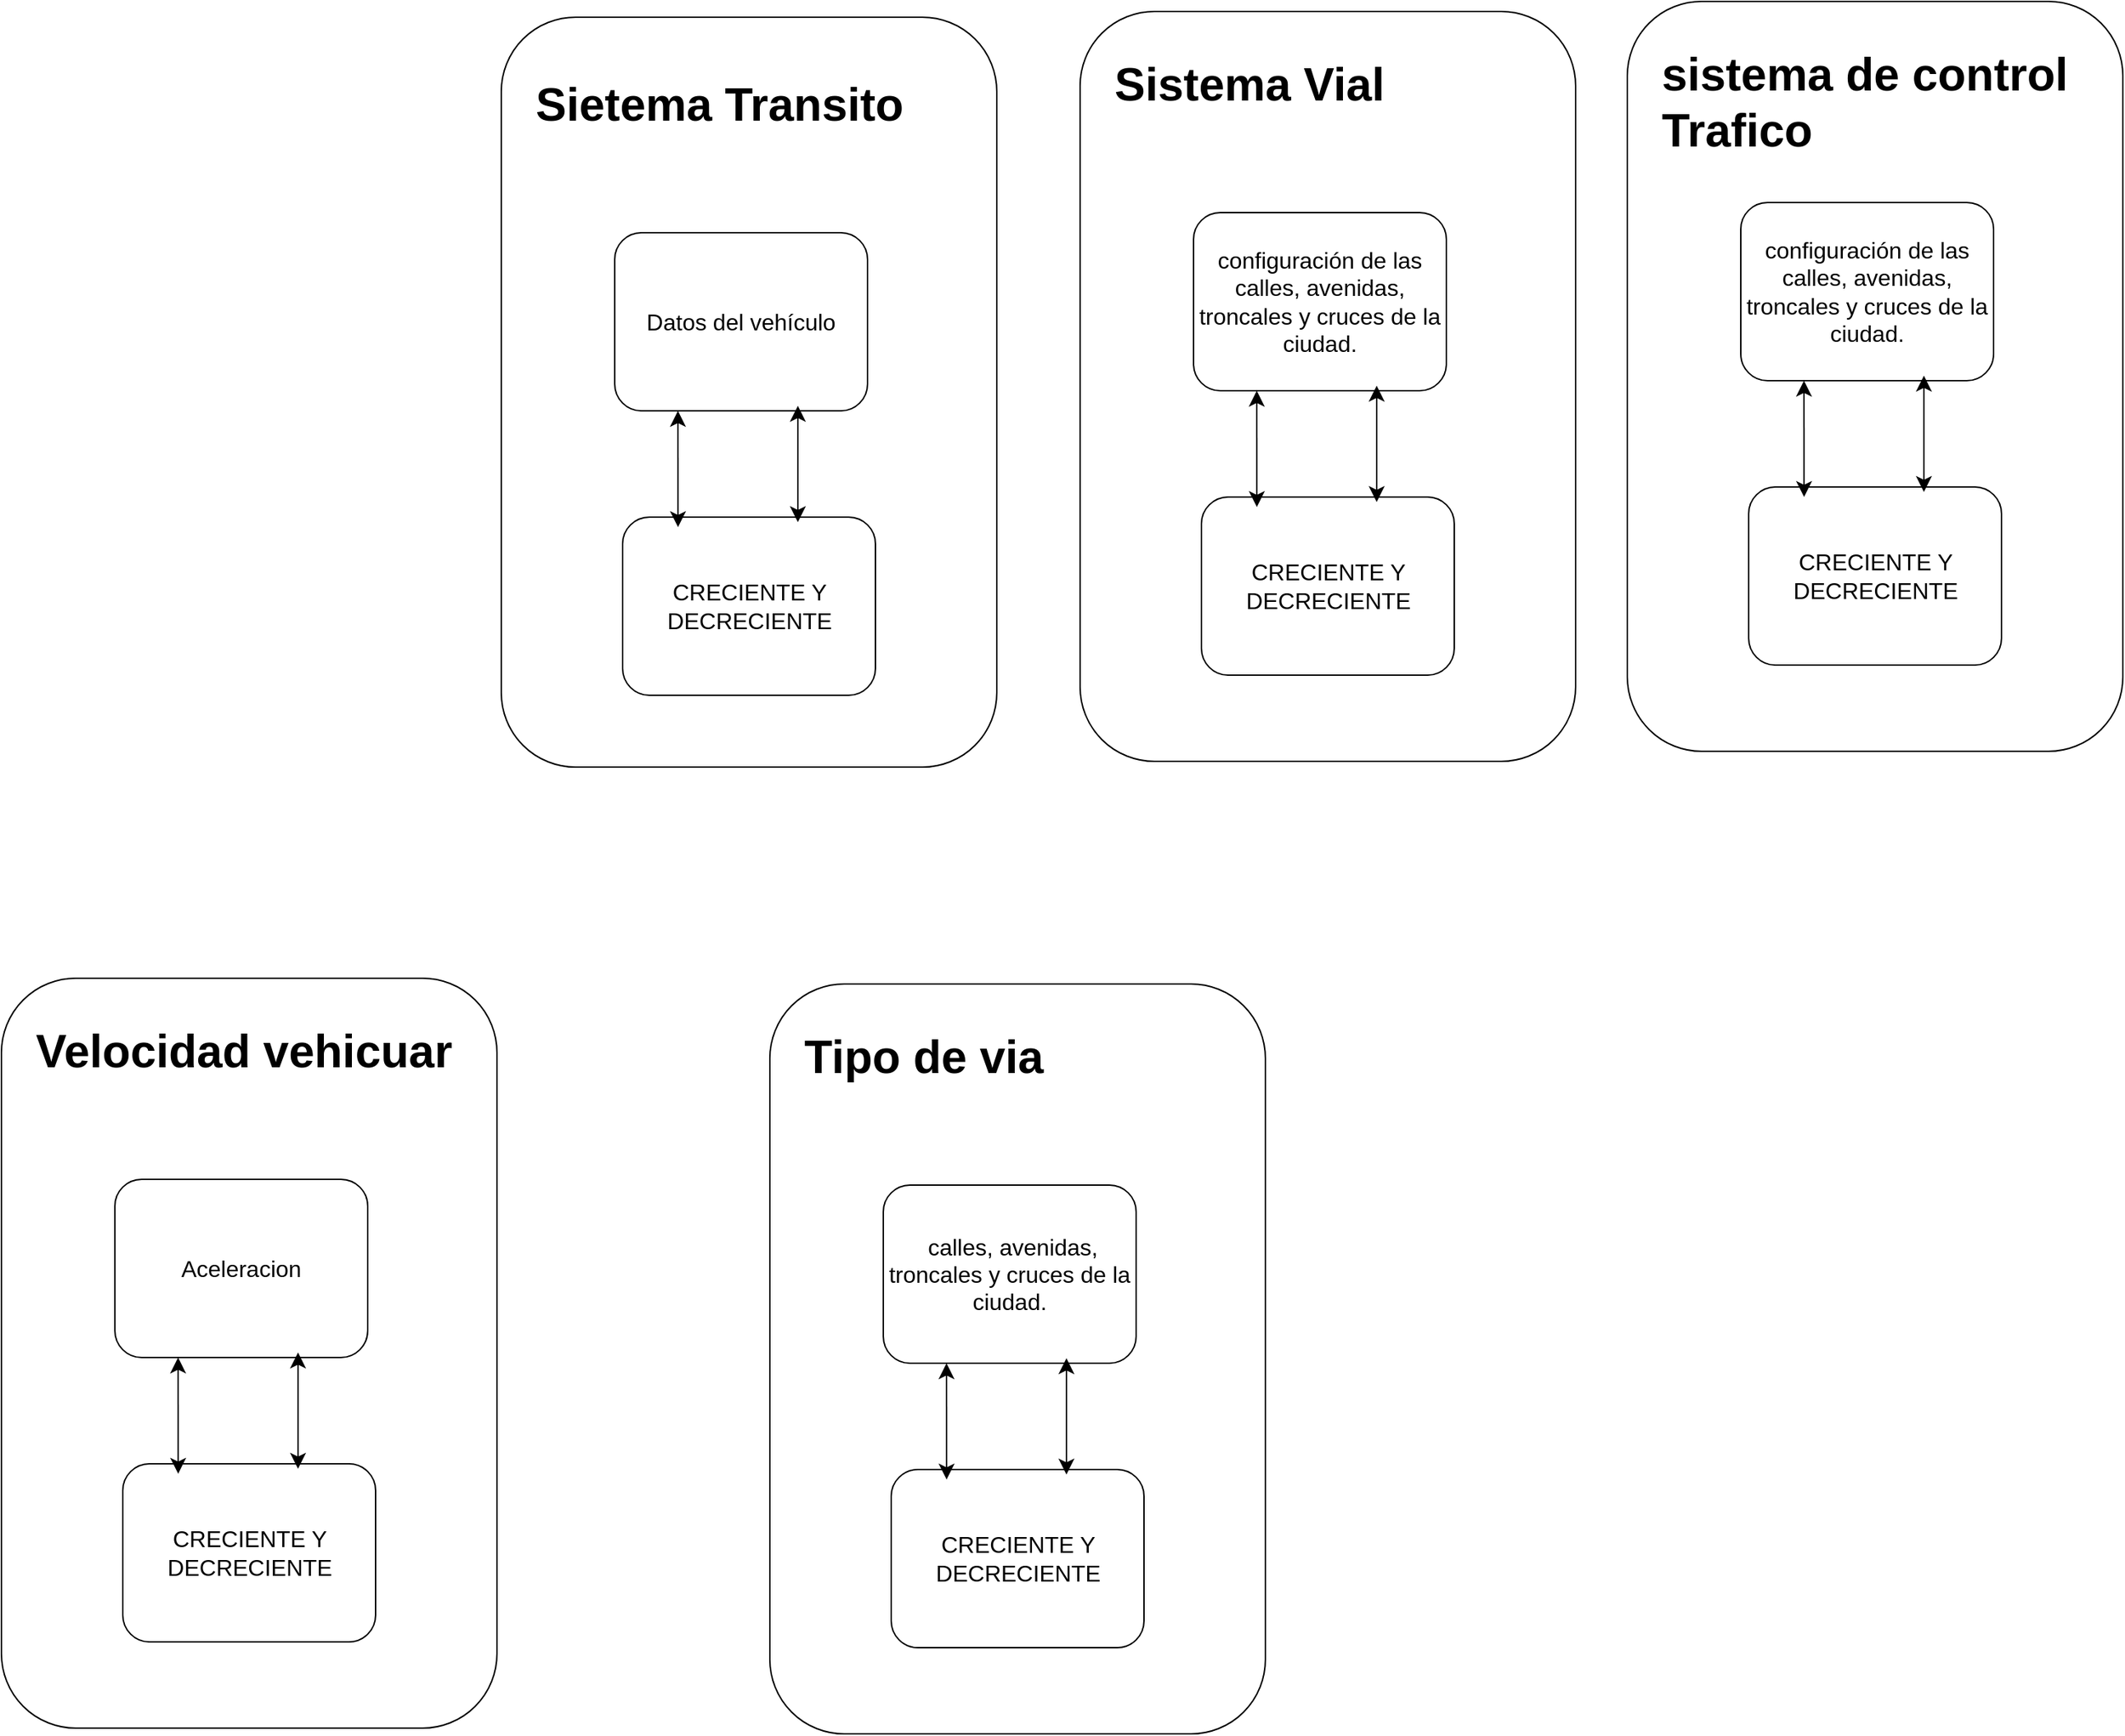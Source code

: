 <mxfile version="22.0.4" type="github">
  <diagram name="Página-1" id="AysnGzca34H0bqwZpEvq">
    <mxGraphModel dx="2785" dy="965" grid="0" gridSize="10" guides="1" tooltips="1" connect="1" arrows="1" fold="1" page="0" pageScale="1" pageWidth="827" pageHeight="1169" math="0" shadow="0">
      <root>
        <mxCell id="0" />
        <mxCell id="1" parent="0" />
        <mxCell id="18RmB45_xBtrGWVuBtpT-28" value="" style="group" vertex="1" connectable="0" parent="1">
          <mxGeometry x="-815" y="693" width="345" height="522" as="geometry" />
        </mxCell>
        <mxCell id="18RmB45_xBtrGWVuBtpT-22" value="" style="rounded=1;whiteSpace=wrap;html=1;fontSize=16;" vertex="1" parent="18RmB45_xBtrGWVuBtpT-28">
          <mxGeometry width="345" height="522" as="geometry" />
        </mxCell>
        <mxCell id="18RmB45_xBtrGWVuBtpT-23" value="Aceleracion" style="rounded=1;whiteSpace=wrap;html=1;fontSize=16;" vertex="1" parent="18RmB45_xBtrGWVuBtpT-28">
          <mxGeometry x="79" y="140" width="176" height="124" as="geometry" />
        </mxCell>
        <mxCell id="18RmB45_xBtrGWVuBtpT-24" value="CRECIENTE Y DECRECIENTE" style="rounded=1;whiteSpace=wrap;html=1;fontSize=16;" vertex="1" parent="18RmB45_xBtrGWVuBtpT-28">
          <mxGeometry x="84.5" y="338" width="176" height="124" as="geometry" />
        </mxCell>
        <mxCell id="18RmB45_xBtrGWVuBtpT-25" value="" style="endArrow=classic;startArrow=classic;html=1;rounded=0;fontSize=12;startSize=8;endSize=8;curved=1;entryX=0.25;entryY=1;entryDx=0;entryDy=0;exitX=0.219;exitY=0.056;exitDx=0;exitDy=0;exitPerimeter=0;" edge="1" parent="18RmB45_xBtrGWVuBtpT-28" source="18RmB45_xBtrGWVuBtpT-24" target="18RmB45_xBtrGWVuBtpT-23">
          <mxGeometry width="50" height="50" relative="1" as="geometry">
            <mxPoint x="59.5" y="577" as="sourcePoint" />
            <mxPoint x="109.5" y="527" as="targetPoint" />
          </mxGeometry>
        </mxCell>
        <mxCell id="18RmB45_xBtrGWVuBtpT-26" value="" style="endArrow=classic;startArrow=classic;html=1;rounded=0;fontSize=12;startSize=8;endSize=8;curved=1;entryX=0.25;entryY=1;entryDx=0;entryDy=0;exitX=0.219;exitY=0.056;exitDx=0;exitDy=0;exitPerimeter=0;" edge="1" parent="18RmB45_xBtrGWVuBtpT-28">
          <mxGeometry width="50" height="50" relative="1" as="geometry">
            <mxPoint x="206.5" y="341.5" as="sourcePoint" />
            <mxPoint x="206.5" y="260.5" as="targetPoint" />
          </mxGeometry>
        </mxCell>
        <mxCell id="18RmB45_xBtrGWVuBtpT-27" value="&lt;h1&gt;Velocidad vehicuar&lt;/h1&gt;" style="text;html=1;strokeColor=none;fillColor=none;spacing=5;spacingTop=-20;whiteSpace=wrap;overflow=hidden;rounded=0;fontSize=16;" vertex="1" parent="18RmB45_xBtrGWVuBtpT-28">
          <mxGeometry x="18.5" y="21" width="319.5" height="86" as="geometry" />
        </mxCell>
        <mxCell id="18RmB45_xBtrGWVuBtpT-29" value="" style="group" vertex="1" connectable="0" parent="1">
          <mxGeometry x="-467" y="24" width="345" height="522" as="geometry" />
        </mxCell>
        <mxCell id="18RmB45_xBtrGWVuBtpT-3" value="" style="rounded=1;whiteSpace=wrap;html=1;fontSize=16;" vertex="1" parent="18RmB45_xBtrGWVuBtpT-29">
          <mxGeometry width="345" height="522" as="geometry" />
        </mxCell>
        <mxCell id="18RmB45_xBtrGWVuBtpT-4" value="Datos del vehículo" style="rounded=1;whiteSpace=wrap;html=1;fontSize=16;" vertex="1" parent="18RmB45_xBtrGWVuBtpT-29">
          <mxGeometry x="79" y="150" width="176" height="124" as="geometry" />
        </mxCell>
        <mxCell id="18RmB45_xBtrGWVuBtpT-5" value="CRECIENTE Y DECRECIENTE" style="rounded=1;whiteSpace=wrap;html=1;fontSize=16;" vertex="1" parent="18RmB45_xBtrGWVuBtpT-29">
          <mxGeometry x="84.5" y="348" width="176" height="124" as="geometry" />
        </mxCell>
        <mxCell id="18RmB45_xBtrGWVuBtpT-6" value="" style="endArrow=classic;startArrow=classic;html=1;rounded=0;fontSize=12;startSize=8;endSize=8;curved=1;entryX=0.25;entryY=1;entryDx=0;entryDy=0;exitX=0.219;exitY=0.056;exitDx=0;exitDy=0;exitPerimeter=0;" edge="1" parent="18RmB45_xBtrGWVuBtpT-29" source="18RmB45_xBtrGWVuBtpT-5" target="18RmB45_xBtrGWVuBtpT-4">
          <mxGeometry width="50" height="50" relative="1" as="geometry">
            <mxPoint x="59.5" y="587" as="sourcePoint" />
            <mxPoint x="109.5" y="537" as="targetPoint" />
          </mxGeometry>
        </mxCell>
        <mxCell id="18RmB45_xBtrGWVuBtpT-7" value="" style="endArrow=classic;startArrow=classic;html=1;rounded=0;fontSize=12;startSize=8;endSize=8;curved=1;entryX=0.25;entryY=1;entryDx=0;entryDy=0;exitX=0.219;exitY=0.056;exitDx=0;exitDy=0;exitPerimeter=0;" edge="1" parent="18RmB45_xBtrGWVuBtpT-29">
          <mxGeometry width="50" height="50" relative="1" as="geometry">
            <mxPoint x="206.5" y="351.5" as="sourcePoint" />
            <mxPoint x="206.5" y="270.5" as="targetPoint" />
          </mxGeometry>
        </mxCell>
        <mxCell id="18RmB45_xBtrGWVuBtpT-8" value="&lt;h1&gt;Sietema Transito&lt;/h1&gt;" style="text;html=1;strokeColor=none;fillColor=none;spacing=5;spacingTop=-20;whiteSpace=wrap;overflow=hidden;rounded=0;fontSize=16;" vertex="1" parent="18RmB45_xBtrGWVuBtpT-29">
          <mxGeometry x="18.5" y="31" width="319.5" height="86" as="geometry" />
        </mxCell>
        <mxCell id="18RmB45_xBtrGWVuBtpT-30" value="" style="group" vertex="1" connectable="0" parent="1">
          <mxGeometry x="317" y="13" width="345" height="522" as="geometry" />
        </mxCell>
        <mxCell id="18RmB45_xBtrGWVuBtpT-9" value="" style="rounded=1;whiteSpace=wrap;html=1;fontSize=16;" vertex="1" parent="18RmB45_xBtrGWVuBtpT-30">
          <mxGeometry width="345" height="522" as="geometry" />
        </mxCell>
        <mxCell id="18RmB45_xBtrGWVuBtpT-10" value="configuración de las calles, avenidas, troncales y cruces de la ciudad." style="rounded=1;whiteSpace=wrap;html=1;fontSize=16;" vertex="1" parent="18RmB45_xBtrGWVuBtpT-30">
          <mxGeometry x="79" y="140" width="176" height="124" as="geometry" />
        </mxCell>
        <mxCell id="18RmB45_xBtrGWVuBtpT-11" value="CRECIENTE Y DECRECIENTE" style="rounded=1;whiteSpace=wrap;html=1;fontSize=16;" vertex="1" parent="18RmB45_xBtrGWVuBtpT-30">
          <mxGeometry x="84.5" y="338" width="176" height="124" as="geometry" />
        </mxCell>
        <mxCell id="18RmB45_xBtrGWVuBtpT-12" value="" style="endArrow=classic;startArrow=classic;html=1;rounded=0;fontSize=12;startSize=8;endSize=8;curved=1;entryX=0.25;entryY=1;entryDx=0;entryDy=0;exitX=0.219;exitY=0.056;exitDx=0;exitDy=0;exitPerimeter=0;" edge="1" parent="18RmB45_xBtrGWVuBtpT-30" source="18RmB45_xBtrGWVuBtpT-11" target="18RmB45_xBtrGWVuBtpT-10">
          <mxGeometry width="50" height="50" relative="1" as="geometry">
            <mxPoint x="59.5" y="577" as="sourcePoint" />
            <mxPoint x="109.5" y="527" as="targetPoint" />
          </mxGeometry>
        </mxCell>
        <mxCell id="18RmB45_xBtrGWVuBtpT-13" value="" style="endArrow=classic;startArrow=classic;html=1;rounded=0;fontSize=12;startSize=8;endSize=8;curved=1;entryX=0.25;entryY=1;entryDx=0;entryDy=0;exitX=0.219;exitY=0.056;exitDx=0;exitDy=0;exitPerimeter=0;" edge="1" parent="18RmB45_xBtrGWVuBtpT-30">
          <mxGeometry width="50" height="50" relative="1" as="geometry">
            <mxPoint x="206.5" y="341.5" as="sourcePoint" />
            <mxPoint x="206.5" y="260.5" as="targetPoint" />
          </mxGeometry>
        </mxCell>
        <mxCell id="18RmB45_xBtrGWVuBtpT-14" value="&lt;h1&gt;sistema de control Trafico&lt;/h1&gt;" style="text;html=1;strokeColor=none;fillColor=none;spacing=5;spacingTop=-20;whiteSpace=wrap;overflow=hidden;rounded=0;fontSize=16;" vertex="1" parent="18RmB45_xBtrGWVuBtpT-30">
          <mxGeometry x="18.5" y="21" width="304.5" height="92" as="geometry" />
        </mxCell>
        <mxCell id="18RmB45_xBtrGWVuBtpT-31" value="" style="group" vertex="1" connectable="0" parent="1">
          <mxGeometry x="-64" y="20" width="345" height="522" as="geometry" />
        </mxCell>
        <mxCell id="18RmB45_xBtrGWVuBtpT-16" value="" style="rounded=1;whiteSpace=wrap;html=1;fontSize=16;" vertex="1" parent="18RmB45_xBtrGWVuBtpT-31">
          <mxGeometry width="345" height="522" as="geometry" />
        </mxCell>
        <mxCell id="18RmB45_xBtrGWVuBtpT-17" value="configuración de las calles, avenidas, troncales y cruces de la ciudad." style="rounded=1;whiteSpace=wrap;html=1;fontSize=16;" vertex="1" parent="18RmB45_xBtrGWVuBtpT-31">
          <mxGeometry x="79" y="140" width="176" height="124" as="geometry" />
        </mxCell>
        <mxCell id="18RmB45_xBtrGWVuBtpT-18" value="CRECIENTE Y DECRECIENTE" style="rounded=1;whiteSpace=wrap;html=1;fontSize=16;" vertex="1" parent="18RmB45_xBtrGWVuBtpT-31">
          <mxGeometry x="84.5" y="338" width="176" height="124" as="geometry" />
        </mxCell>
        <mxCell id="18RmB45_xBtrGWVuBtpT-19" value="" style="endArrow=classic;startArrow=classic;html=1;rounded=0;fontSize=12;startSize=8;endSize=8;curved=1;entryX=0.25;entryY=1;entryDx=0;entryDy=0;exitX=0.219;exitY=0.056;exitDx=0;exitDy=0;exitPerimeter=0;" edge="1" parent="18RmB45_xBtrGWVuBtpT-31" source="18RmB45_xBtrGWVuBtpT-18" target="18RmB45_xBtrGWVuBtpT-17">
          <mxGeometry width="50" height="50" relative="1" as="geometry">
            <mxPoint x="59.5" y="577" as="sourcePoint" />
            <mxPoint x="109.5" y="527" as="targetPoint" />
          </mxGeometry>
        </mxCell>
        <mxCell id="18RmB45_xBtrGWVuBtpT-20" value="" style="endArrow=classic;startArrow=classic;html=1;rounded=0;fontSize=12;startSize=8;endSize=8;curved=1;entryX=0.25;entryY=1;entryDx=0;entryDy=0;exitX=0.219;exitY=0.056;exitDx=0;exitDy=0;exitPerimeter=0;" edge="1" parent="18RmB45_xBtrGWVuBtpT-31">
          <mxGeometry width="50" height="50" relative="1" as="geometry">
            <mxPoint x="206.5" y="341.5" as="sourcePoint" />
            <mxPoint x="206.5" y="260.5" as="targetPoint" />
          </mxGeometry>
        </mxCell>
        <mxCell id="18RmB45_xBtrGWVuBtpT-21" value="&lt;h1&gt;Sistema Vial&lt;/h1&gt;" style="text;html=1;strokeColor=none;fillColor=none;spacing=5;spacingTop=-20;whiteSpace=wrap;overflow=hidden;rounded=0;fontSize=16;" vertex="1" parent="18RmB45_xBtrGWVuBtpT-31">
          <mxGeometry x="18.5" y="21" width="319.5" height="86" as="geometry" />
        </mxCell>
        <mxCell id="18RmB45_xBtrGWVuBtpT-32" value="" style="group" vertex="1" connectable="0" parent="1">
          <mxGeometry x="-280" y="697" width="345" height="522" as="geometry" />
        </mxCell>
        <mxCell id="18RmB45_xBtrGWVuBtpT-33" value="" style="rounded=1;whiteSpace=wrap;html=1;fontSize=16;" vertex="1" parent="18RmB45_xBtrGWVuBtpT-32">
          <mxGeometry width="345" height="522" as="geometry" />
        </mxCell>
        <mxCell id="18RmB45_xBtrGWVuBtpT-34" value="&amp;nbsp;calles, avenidas, troncales y cruces de la ciudad." style="rounded=1;whiteSpace=wrap;html=1;fontSize=16;" vertex="1" parent="18RmB45_xBtrGWVuBtpT-32">
          <mxGeometry x="79" y="140" width="176" height="124" as="geometry" />
        </mxCell>
        <mxCell id="18RmB45_xBtrGWVuBtpT-35" value="CRECIENTE Y DECRECIENTE" style="rounded=1;whiteSpace=wrap;html=1;fontSize=16;" vertex="1" parent="18RmB45_xBtrGWVuBtpT-32">
          <mxGeometry x="84.5" y="338" width="176" height="124" as="geometry" />
        </mxCell>
        <mxCell id="18RmB45_xBtrGWVuBtpT-36" value="" style="endArrow=classic;startArrow=classic;html=1;rounded=0;fontSize=12;startSize=8;endSize=8;curved=1;entryX=0.25;entryY=1;entryDx=0;entryDy=0;exitX=0.219;exitY=0.056;exitDx=0;exitDy=0;exitPerimeter=0;" edge="1" parent="18RmB45_xBtrGWVuBtpT-32" source="18RmB45_xBtrGWVuBtpT-35" target="18RmB45_xBtrGWVuBtpT-34">
          <mxGeometry width="50" height="50" relative="1" as="geometry">
            <mxPoint x="59.5" y="577" as="sourcePoint" />
            <mxPoint x="109.5" y="527" as="targetPoint" />
          </mxGeometry>
        </mxCell>
        <mxCell id="18RmB45_xBtrGWVuBtpT-37" value="" style="endArrow=classic;startArrow=classic;html=1;rounded=0;fontSize=12;startSize=8;endSize=8;curved=1;entryX=0.25;entryY=1;entryDx=0;entryDy=0;exitX=0.219;exitY=0.056;exitDx=0;exitDy=0;exitPerimeter=0;" edge="1" parent="18RmB45_xBtrGWVuBtpT-32">
          <mxGeometry width="50" height="50" relative="1" as="geometry">
            <mxPoint x="206.5" y="341.5" as="sourcePoint" />
            <mxPoint x="206.5" y="260.5" as="targetPoint" />
          </mxGeometry>
        </mxCell>
        <mxCell id="18RmB45_xBtrGWVuBtpT-38" value="&lt;h1&gt;Tipo de via&lt;/h1&gt;" style="text;html=1;strokeColor=none;fillColor=none;spacing=5;spacingTop=-20;whiteSpace=wrap;overflow=hidden;rounded=0;fontSize=16;" vertex="1" parent="18RmB45_xBtrGWVuBtpT-32">
          <mxGeometry x="18.5" y="21" width="319.5" height="57" as="geometry" />
        </mxCell>
      </root>
    </mxGraphModel>
  </diagram>
</mxfile>
